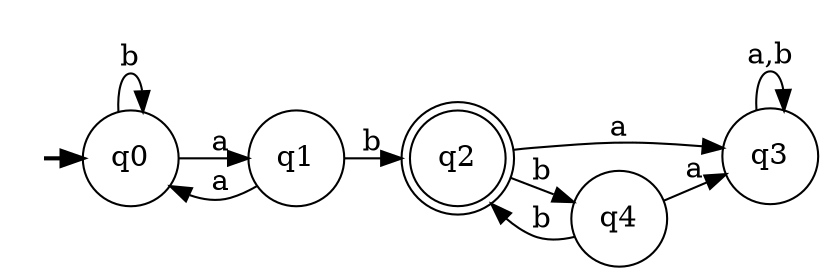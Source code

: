 digraph LSTAR {
__start0 [style = invis, shape = none, label = "", width = 0, height = 0];

rankdir=LR;
size="8,5";

s0 [style="filled", color="black", fillcolor="white" shape="circle", label="q0"];
s1 [style="filled", color="black", fillcolor="white" shape="circle", label="q1"];
s2 [style="rounded,filled", color="black", fillcolor="white" shape="doublecircle", label="q2"];
s3 [style="filled", color="black", fillcolor="white" shape="circle", label="q3"];
s4 [style="filled", color="black", fillcolor="white" shape="circle", label="q4"];
subgraph cluster_main { 
	graph [pad=".75", ranksep="0.15", nodesep="0.15"];
	 style=invis; 
	__start0 -> s0 [penwidth=2];
}
s0 -> s0 [label="b"];
s0 -> s1 [label="a"];
s1 -> s0 [label="a"];
s1 -> s2 [label="b"];
s2 -> s3 [label="a"];
s2 -> s4 [label="b"];
s3 -> s3 [label="a,b"];
s4 -> s2 [label="b"];
s4 -> s3 [label="a"];

}